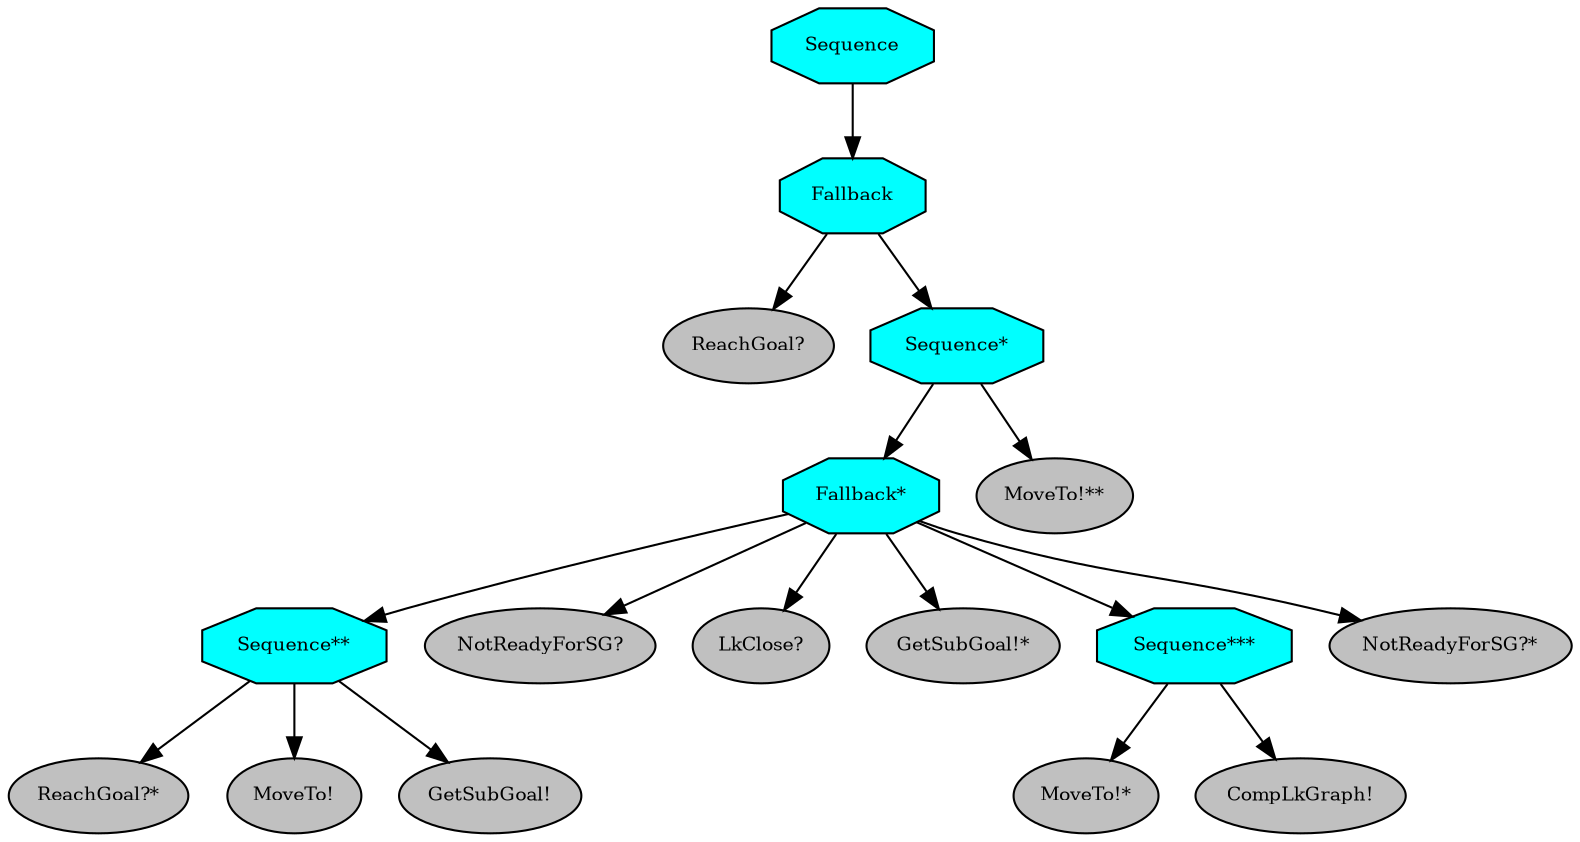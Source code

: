 digraph pastafarianism {
ordering=out;
graph [fontname="times-roman"];
node [fontname="times-roman"];
edge [fontname="times-roman"];
Sequence [fillcolor=cyan, fontcolor=black, fontsize=9, label=Sequence, shape=octagon, style=filled];
Fallback [fillcolor=cyan, fontcolor=black, fontsize=9, label=Fallback, shape=octagon, style=filled];
Sequence -> Fallback;
"ReachGoal?" [fillcolor=gray, fontcolor=black, fontsize=9, label="ReachGoal?", shape=ellipse, style=filled];
Fallback -> "ReachGoal?";
"Sequence*" [fillcolor=cyan, fontcolor=black, fontsize=9, label="Sequence*", shape=octagon, style=filled];
Fallback -> "Sequence*";
"Fallback*" [fillcolor=cyan, fontcolor=black, fontsize=9, label="Fallback*", shape=octagon, style=filled];
"Sequence*" -> "Fallback*";
"Sequence**" [fillcolor=cyan, fontcolor=black, fontsize=9, label="Sequence**", shape=octagon, style=filled];
"Fallback*" -> "Sequence**";
"ReachGoal?*" [fillcolor=gray, fontcolor=black, fontsize=9, label="ReachGoal?*", shape=ellipse, style=filled];
"Sequence**" -> "ReachGoal?*";
"MoveTo!" [fillcolor=gray, fontcolor=black, fontsize=9, label="MoveTo!", shape=ellipse, style=filled];
"Sequence**" -> "MoveTo!";
"GetSubGoal!" [fillcolor=gray, fontcolor=black, fontsize=9, label="GetSubGoal!", shape=ellipse, style=filled];
"Sequence**" -> "GetSubGoal!";
"NotReadyForSG?" [fillcolor=gray, fontcolor=black, fontsize=9, label="NotReadyForSG?", shape=ellipse, style=filled];
"Fallback*" -> "NotReadyForSG?";
"LkClose?" [fillcolor=gray, fontcolor=black, fontsize=9, label="LkClose?", shape=ellipse, style=filled];
"Fallback*" -> "LkClose?";
"GetSubGoal!*" [fillcolor=gray, fontcolor=black, fontsize=9, label="GetSubGoal!*", shape=ellipse, style=filled];
"Fallback*" -> "GetSubGoal!*";
"Sequence***" [fillcolor=cyan, fontcolor=black, fontsize=9, label="Sequence***", shape=octagon, style=filled];
"Fallback*" -> "Sequence***";
"MoveTo!*" [fillcolor=gray, fontcolor=black, fontsize=9, label="MoveTo!*", shape=ellipse, style=filled];
"Sequence***" -> "MoveTo!*";
"CompLkGraph!" [fillcolor=gray, fontcolor=black, fontsize=9, label="CompLkGraph!", shape=ellipse, style=filled];
"Sequence***" -> "CompLkGraph!";
"NotReadyForSG?*" [fillcolor=gray, fontcolor=black, fontsize=9, label="NotReadyForSG?*", shape=ellipse, style=filled];
"Fallback*" -> "NotReadyForSG?*";
"MoveTo!**" [fillcolor=gray, fontcolor=black, fontsize=9, label="MoveTo!**", shape=ellipse, style=filled];
"Sequence*" -> "MoveTo!**";
}
